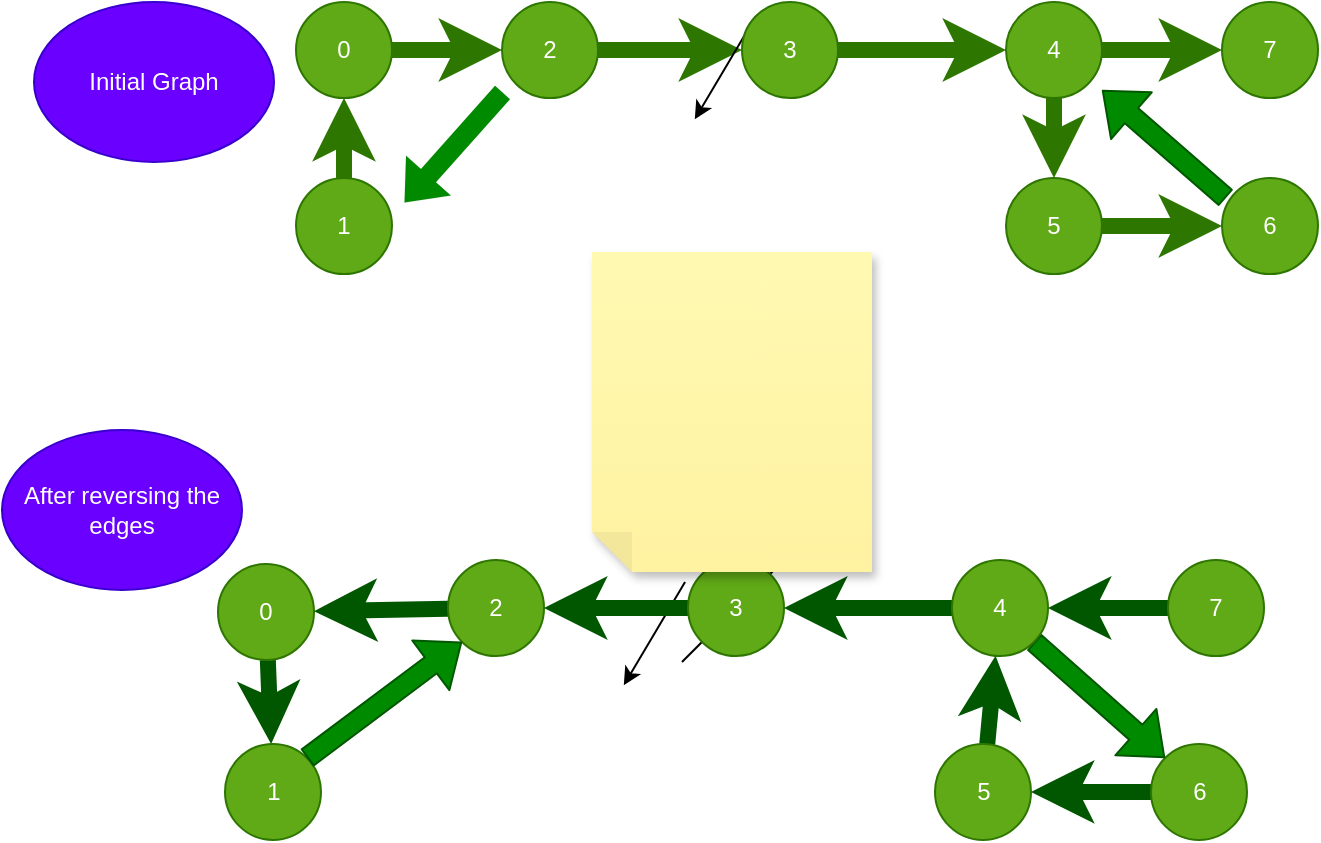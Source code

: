 <mxfile>
    <diagram id="rIjZ-E89V6EXnJZZdYdl" name="Page-1">
        <mxGraphModel dx="722" dy="576" grid="0" gridSize="10" guides="1" tooltips="1" connect="1" arrows="1" fold="1" page="1" pageScale="1" pageWidth="850" pageHeight="1100" background="#ffffff" math="0" shadow="0">
            <root>
                <mxCell id="0"/>
                <mxCell id="1" parent="0"/>
                <mxCell id="18" value="" style="edgeStyle=none;html=1;strokeWidth=8;fillColor=#60a917;strokeColor=#2D7600;" parent="1" source="7" target="9" edge="1">
                    <mxGeometry relative="1" as="geometry"/>
                </mxCell>
                <mxCell id="7" value="0" style="ellipse;whiteSpace=wrap;html=1;aspect=fixed;fillColor=#60a917;fontColor=#ffffff;strokeColor=#2D7600;" parent="1" vertex="1">
                    <mxGeometry x="152" y="92" width="48" height="48" as="geometry"/>
                </mxCell>
                <mxCell id="19" value="" style="edgeStyle=none;html=1;strokeWidth=8;fillColor=#60a917;strokeColor=#2D7600;" parent="1" source="8" target="7" edge="1">
                    <mxGeometry relative="1" as="geometry"/>
                </mxCell>
                <mxCell id="8" value="1" style="ellipse;whiteSpace=wrap;html=1;aspect=fixed;fillColor=#60a917;fontColor=#ffffff;strokeColor=#2D7600;" parent="1" vertex="1">
                    <mxGeometry x="152" y="180" width="48" height="48" as="geometry"/>
                </mxCell>
                <mxCell id="21" value="" style="edgeStyle=none;html=1;strokeWidth=8;fillColor=#60a917;strokeColor=#2D7600;" parent="1" source="9" target="10" edge="1">
                    <mxGeometry relative="1" as="geometry"/>
                </mxCell>
                <mxCell id="9" value="2" style="ellipse;whiteSpace=wrap;html=1;aspect=fixed;fillColor=#60a917;fontColor=#ffffff;strokeColor=#2D7600;" parent="1" vertex="1">
                    <mxGeometry x="255" y="92" width="48" height="48" as="geometry"/>
                </mxCell>
                <mxCell id="13" style="edgeStyle=none;html=1;exitX=0;exitY=0;exitDx=0;exitDy=0;" parent="1" source="10" edge="1">
                    <mxGeometry relative="1" as="geometry">
                        <mxPoint x="351.4" y="150.6" as="targetPoint"/>
                    </mxGeometry>
                </mxCell>
                <mxCell id="22" value="" style="edgeStyle=none;html=1;strokeWidth=8;fillColor=#60a917;strokeColor=#2D7600;" parent="1" source="10" target="11" edge="1">
                    <mxGeometry relative="1" as="geometry"/>
                </mxCell>
                <mxCell id="10" value="3" style="ellipse;whiteSpace=wrap;html=1;aspect=fixed;fillColor=#60a917;fontColor=#ffffff;strokeColor=#2D7600;" parent="1" vertex="1">
                    <mxGeometry x="375" y="92" width="48" height="48" as="geometry"/>
                </mxCell>
                <mxCell id="23" value="" style="edgeStyle=none;html=1;strokeWidth=8;fillColor=#60a917;strokeColor=#2D7600;" parent="1" source="11" target="14" edge="1">
                    <mxGeometry relative="1" as="geometry"/>
                </mxCell>
                <mxCell id="24" value="" style="edgeStyle=none;html=1;strokeWidth=8;fillColor=#60a917;strokeColor=#2D7600;" parent="1" source="11" target="12" edge="1">
                    <mxGeometry relative="1" as="geometry"/>
                </mxCell>
                <mxCell id="11" value="4" style="ellipse;whiteSpace=wrap;html=1;aspect=fixed;fillColor=#60a917;fontColor=#ffffff;strokeColor=#2D7600;" parent="1" vertex="1">
                    <mxGeometry x="507" y="92" width="48" height="48" as="geometry"/>
                </mxCell>
                <mxCell id="26" value="" style="edgeStyle=none;html=1;strokeWidth=8;fillColor=#60a917;strokeColor=#2D7600;" parent="1" source="12" target="15" edge="1">
                    <mxGeometry relative="1" as="geometry"/>
                </mxCell>
                <mxCell id="12" value="5" style="ellipse;whiteSpace=wrap;html=1;aspect=fixed;fillColor=#60a917;fontColor=#ffffff;strokeColor=#2D7600;" parent="1" vertex="1">
                    <mxGeometry x="507" y="180" width="48" height="48" as="geometry"/>
                </mxCell>
                <mxCell id="14" value="7" style="ellipse;whiteSpace=wrap;html=1;aspect=fixed;fillColor=#60a917;fontColor=#ffffff;strokeColor=#2D7600;" parent="1" vertex="1">
                    <mxGeometry x="615" y="92" width="48" height="48" as="geometry"/>
                </mxCell>
                <mxCell id="15" value="6" style="ellipse;whiteSpace=wrap;html=1;aspect=fixed;fillColor=#60a917;fontColor=#ffffff;strokeColor=#2D7600;" parent="1" vertex="1">
                    <mxGeometry x="615" y="180" width="48" height="48" as="geometry"/>
                </mxCell>
                <mxCell id="17" value="" style="endArrow=none;html=1;" parent="1" edge="1">
                    <mxGeometry width="50" height="50" relative="1" as="geometry">
                        <mxPoint x="345" y="422" as="sourcePoint"/>
                        <mxPoint x="395" y="372" as="targetPoint"/>
                    </mxGeometry>
                </mxCell>
                <mxCell id="20" value="" style="shape=flexArrow;endArrow=classic;html=1;strokeWidth=0;fillColor=#008a00;strokeColor=#005700;" parent="1" edge="1">
                    <mxGeometry width="50" height="50" relative="1" as="geometry">
                        <mxPoint x="255" y="137" as="sourcePoint"/>
                        <mxPoint x="206" y="192" as="targetPoint"/>
                    </mxGeometry>
                </mxCell>
                <mxCell id="28" value="" style="shape=flexArrow;endArrow=classic;html=1;strokeWidth=1;fillColor=#008a00;strokeColor=#005700;" parent="1" edge="1">
                    <mxGeometry width="50" height="50" relative="1" as="geometry">
                        <mxPoint x="617" y="190" as="sourcePoint"/>
                        <mxPoint x="555" y="136" as="targetPoint"/>
                    </mxGeometry>
                </mxCell>
                <mxCell id="29" value="Initial Graph" style="ellipse;whiteSpace=wrap;html=1;fillColor=#6a00ff;fontColor=#ffffff;strokeColor=#3700CC;" parent="1" vertex="1">
                    <mxGeometry x="21" y="92" width="120" height="80" as="geometry"/>
                </mxCell>
                <mxCell id="32" value="1" style="ellipse;whiteSpace=wrap;html=1;aspect=fixed;fillColor=#60a917;fontColor=#ffffff;strokeColor=#2D7600;" parent="1" vertex="1">
                    <mxGeometry x="116.5" y="462.97" width="48" height="48" as="geometry"/>
                </mxCell>
                <mxCell id="34" style="edgeStyle=none;html=1;exitX=0;exitY=0;exitDx=0;exitDy=0;" parent="1" edge="1">
                    <mxGeometry relative="1" as="geometry">
                        <mxPoint x="315.9" y="433.57" as="targetPoint"/>
                        <mxPoint x="346.529" y="381.999" as="sourcePoint"/>
                    </mxGeometry>
                </mxCell>
                <mxCell id="63" value="" style="edgeStyle=none;html=1;strokeWidth=8;fillColor=#008a00;strokeColor=#005700;" parent="1" source="39" target="56" edge="1">
                    <mxGeometry relative="1" as="geometry"/>
                </mxCell>
                <mxCell id="39" value="5" style="ellipse;whiteSpace=wrap;html=1;aspect=fixed;fillColor=#60a917;fontColor=#ffffff;strokeColor=#2D7600;" parent="1" vertex="1">
                    <mxGeometry x="471.5" y="462.97" width="48" height="48" as="geometry"/>
                </mxCell>
                <mxCell id="62" value="" style="edgeStyle=none;html=1;strokeWidth=8;fillColor=#008a00;strokeColor=#005700;" parent="1" source="40" target="39" edge="1">
                    <mxGeometry relative="1" as="geometry"/>
                </mxCell>
                <mxCell id="40" value="6" style="ellipse;whiteSpace=wrap;html=1;aspect=fixed;fillColor=#60a917;fontColor=#ffffff;strokeColor=#2D7600;" parent="1" vertex="1">
                    <mxGeometry x="579.5" y="462.97" width="48" height="48" as="geometry"/>
                </mxCell>
                <mxCell id="42" value="" style="shape=flexArrow;endArrow=classic;html=1;strokeWidth=1;fillColor=#008a00;strokeColor=#005700;entryX=0;entryY=0;entryDx=0;entryDy=0;exitX=1;exitY=1;exitDx=0;exitDy=0;" parent="1" source="56" target="40" edge="1">
                    <mxGeometry width="50" height="50" relative="1" as="geometry">
                        <mxPoint x="528" y="410" as="sourcePoint"/>
                        <mxPoint x="579" y="465" as="targetPoint"/>
                    </mxGeometry>
                </mxCell>
                <mxCell id="64" value="" style="edgeStyle=none;html=1;strokeWidth=8;fillColor=#008a00;strokeColor=#005700;" parent="1" source="43" target="32" edge="1">
                    <mxGeometry relative="1" as="geometry"/>
                </mxCell>
                <mxCell id="43" value="0" style="ellipse;whiteSpace=wrap;html=1;aspect=fixed;fillColor=#60a917;fontColor=#ffffff;strokeColor=#2D7600;" parent="1" vertex="1">
                    <mxGeometry x="113" y="373" width="48" height="48" as="geometry"/>
                </mxCell>
                <mxCell id="58" value="" style="edgeStyle=none;html=1;strokeWidth=8;fillColor=#008a00;strokeColor=#005700;" parent="1" source="54" target="43" edge="1">
                    <mxGeometry relative="1" as="geometry"/>
                </mxCell>
                <mxCell id="54" value="2" style="ellipse;whiteSpace=wrap;html=1;aspect=fixed;fillColor=#60a917;fontColor=#ffffff;strokeColor=#2D7600;" parent="1" vertex="1">
                    <mxGeometry x="228" y="371" width="48" height="48" as="geometry"/>
                </mxCell>
                <mxCell id="59" value="" style="edgeStyle=none;html=1;strokeWidth=8;fillColor=#008a00;strokeColor=#005700;" parent="1" source="55" target="54" edge="1">
                    <mxGeometry relative="1" as="geometry"/>
                </mxCell>
                <mxCell id="55" value="3" style="ellipse;whiteSpace=wrap;html=1;aspect=fixed;fillColor=#60a917;fontColor=#ffffff;strokeColor=#2D7600;" parent="1" vertex="1">
                    <mxGeometry x="348" y="371" width="48" height="48" as="geometry"/>
                </mxCell>
                <mxCell id="60" value="" style="edgeStyle=none;html=1;strokeWidth=8;fillColor=#008a00;strokeColor=#005700;" parent="1" source="56" target="55" edge="1">
                    <mxGeometry relative="1" as="geometry"/>
                </mxCell>
                <mxCell id="56" value="4" style="ellipse;whiteSpace=wrap;html=1;aspect=fixed;fillColor=#60a917;fontColor=#ffffff;strokeColor=#2D7600;" parent="1" vertex="1">
                    <mxGeometry x="480" y="371" width="48" height="48" as="geometry"/>
                </mxCell>
                <mxCell id="61" value="" style="edgeStyle=none;html=1;strokeWidth=8;fillColor=#008a00;strokeColor=#005700;" parent="1" source="57" target="56" edge="1">
                    <mxGeometry relative="1" as="geometry"/>
                </mxCell>
                <mxCell id="57" value="7" style="ellipse;whiteSpace=wrap;html=1;aspect=fixed;fillColor=#60a917;fontColor=#ffffff;strokeColor=#2D7600;" parent="1" vertex="1">
                    <mxGeometry x="588" y="371" width="48" height="48" as="geometry"/>
                </mxCell>
                <mxCell id="65" value="" style="shape=flexArrow;endArrow=classic;html=1;strokeWidth=1;fillColor=#008a00;strokeColor=#005700;entryX=0;entryY=1;entryDx=0;entryDy=0;exitX=1;exitY=0;exitDx=0;exitDy=0;" parent="1" source="32" target="54" edge="1">
                    <mxGeometry width="50" height="50" relative="1" as="geometry">
                        <mxPoint x="197" y="438" as="sourcePoint"/>
                        <mxPoint x="248" y="493" as="targetPoint"/>
                    </mxGeometry>
                </mxCell>
                <mxCell id="66" value="After reversing the edges" style="ellipse;whiteSpace=wrap;html=1;fillColor=#6a00ff;fontColor=#ffffff;strokeColor=#3700CC;" parent="1" vertex="1">
                    <mxGeometry x="5" y="306" width="120" height="80" as="geometry"/>
                </mxCell>
                <mxCell id="68" value="" style="shape=note;whiteSpace=wrap;html=1;backgroundOutline=1;fontColor=#000000;darkOpacity=0.05;fillColor=#FFF9B2;strokeColor=none;fillStyle=solid;direction=west;gradientDirection=north;gradientColor=#FFF2A1;shadow=1;size=20;pointerEvents=1;" vertex="1" parent="1">
                    <mxGeometry x="300" y="217" width="140" height="160" as="geometry"/>
                </mxCell>
            </root>
        </mxGraphModel>
    </diagram>
</mxfile>